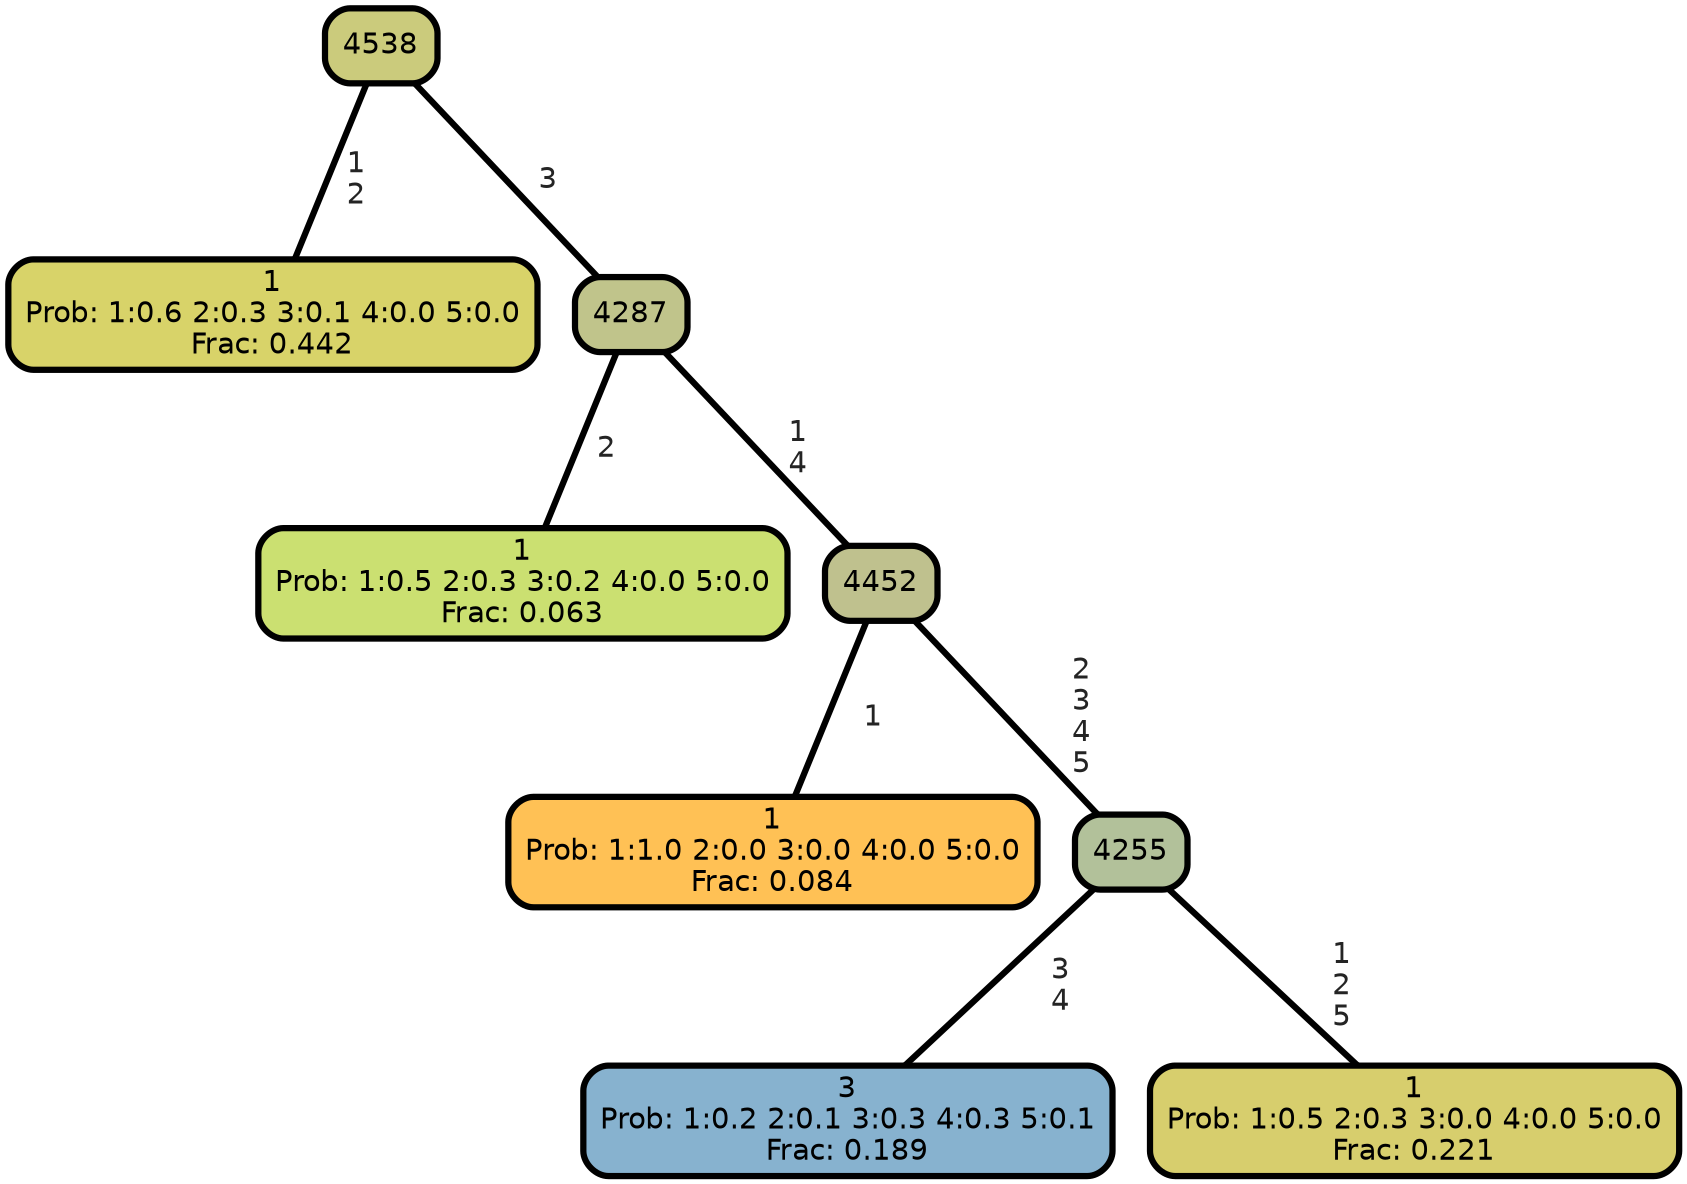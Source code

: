 graph Tree {
node [shape=box, style="filled, rounded",color="black",penwidth="3",fontcolor="black",                 fontname=helvetica] ;
graph [ranksep="0 equally", splines=straight,                 bgcolor=transparent, dpi=200] ;
edge [fontname=helvetica, fontweight=bold,fontcolor=grey14,color=black] ;
0 [label="1
Prob: 1:0.6 2:0.3 3:0.1 4:0.0 5:0.0
Frac: 0.442", fillcolor="#d8d369"] ;
1 [label="4538", fillcolor="#cbcb7c"] ;
2 [label="1
Prob: 1:0.5 2:0.3 3:0.2 4:0.0 5:0.0
Frac: 0.063", fillcolor="#cbe071"] ;
3 [label="4287", fillcolor="#c0c48b"] ;
4 [label="1
Prob: 1:1.0 2:0.0 3:0.0 4:0.0 5:0.0
Frac: 0.084", fillcolor="#ffc155"] ;
5 [label="4452", fillcolor="#bfc18e"] ;
6 [label="3
Prob: 1:0.2 2:0.1 3:0.3 4:0.3 5:0.1
Frac: 0.189", fillcolor="#87b2cf"] ;
7 [label="4255", fillcolor="#b2c19a"] ;
8 [label="1
Prob: 1:0.5 2:0.3 3:0.0 4:0.0 5:0.0
Frac: 0.221", fillcolor="#d7ce6d"] ;
1 -- 0 [label=" 1\n 2",penwidth=3] ;
1 -- 3 [label=" 3",penwidth=3] ;
3 -- 2 [label=" 2",penwidth=3] ;
3 -- 5 [label=" 1\n 4",penwidth=3] ;
5 -- 4 [label=" 1",penwidth=3] ;
5 -- 7 [label=" 2\n 3\n 4\n 5",penwidth=3] ;
7 -- 6 [label=" 3\n 4",penwidth=3] ;
7 -- 8 [label=" 1\n 2\n 5",penwidth=3] ;
{rank = same;}}